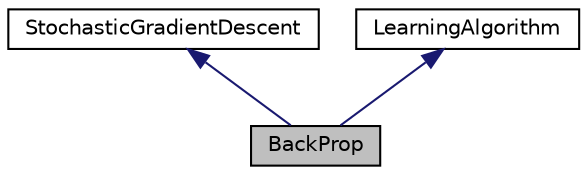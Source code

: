 digraph "BackProp"
{
  edge [fontname="Helvetica",fontsize="10",labelfontname="Helvetica",labelfontsize="10"];
  node [fontname="Helvetica",fontsize="10",shape=record];
  Node1 [label="BackProp",height=0.2,width=0.4,color="black", fillcolor="grey75", style="filled", fontcolor="black"];
  Node2 -> Node1 [dir="back",color="midnightblue",fontsize="10",style="solid",fontname="Helvetica"];
  Node2 [label="StochasticGradientDescent",height=0.2,width=0.4,color="black", fillcolor="white", style="filled",URL="$class_gradient_base.html"];
  Node3 -> Node1 [dir="back",color="midnightblue",fontsize="10",style="solid",fontname="Helvetica"];
  Node3 [label="LearningAlgorithm",height=0.2,width=0.4,color="black", fillcolor="white", style="filled",URL="$class_learning_algorithm.html"];
}
